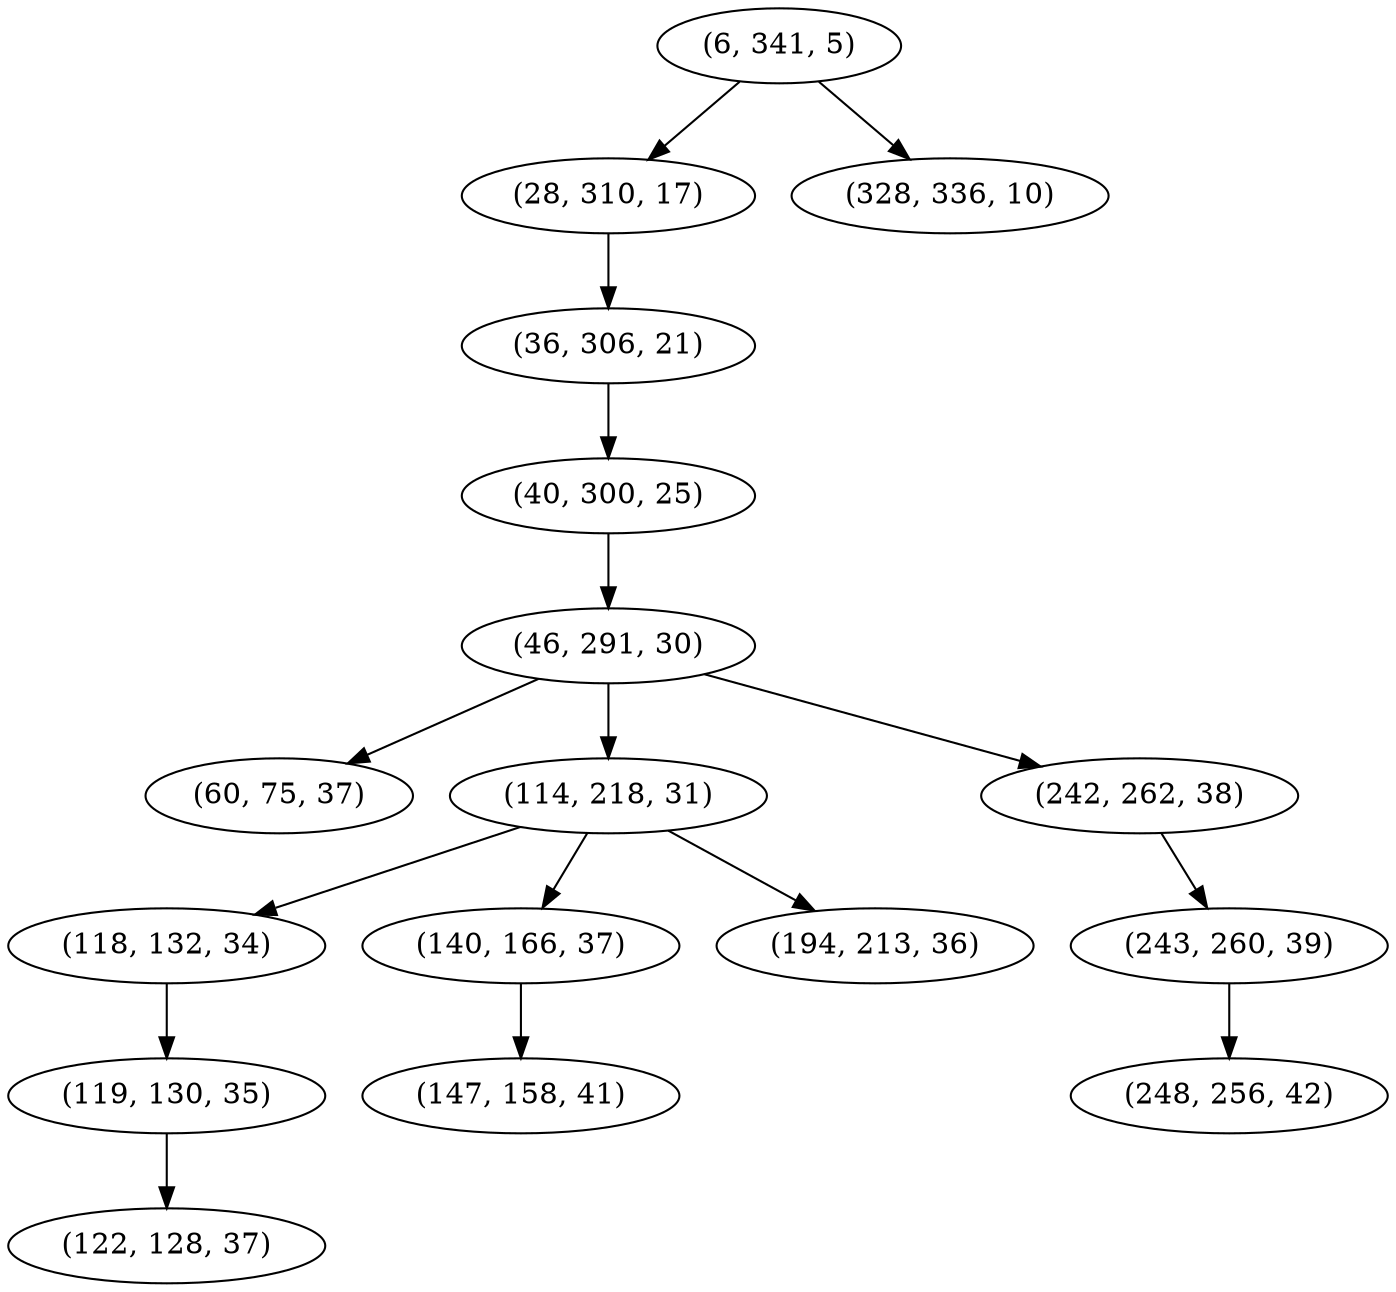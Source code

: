 digraph tree {
    "(6, 341, 5)";
    "(28, 310, 17)";
    "(36, 306, 21)";
    "(40, 300, 25)";
    "(46, 291, 30)";
    "(60, 75, 37)";
    "(114, 218, 31)";
    "(118, 132, 34)";
    "(119, 130, 35)";
    "(122, 128, 37)";
    "(140, 166, 37)";
    "(147, 158, 41)";
    "(194, 213, 36)";
    "(242, 262, 38)";
    "(243, 260, 39)";
    "(248, 256, 42)";
    "(328, 336, 10)";
    "(6, 341, 5)" -> "(28, 310, 17)";
    "(6, 341, 5)" -> "(328, 336, 10)";
    "(28, 310, 17)" -> "(36, 306, 21)";
    "(36, 306, 21)" -> "(40, 300, 25)";
    "(40, 300, 25)" -> "(46, 291, 30)";
    "(46, 291, 30)" -> "(60, 75, 37)";
    "(46, 291, 30)" -> "(114, 218, 31)";
    "(46, 291, 30)" -> "(242, 262, 38)";
    "(114, 218, 31)" -> "(118, 132, 34)";
    "(114, 218, 31)" -> "(140, 166, 37)";
    "(114, 218, 31)" -> "(194, 213, 36)";
    "(118, 132, 34)" -> "(119, 130, 35)";
    "(119, 130, 35)" -> "(122, 128, 37)";
    "(140, 166, 37)" -> "(147, 158, 41)";
    "(242, 262, 38)" -> "(243, 260, 39)";
    "(243, 260, 39)" -> "(248, 256, 42)";
}
